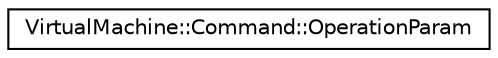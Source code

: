 digraph "Graphical Class Hierarchy"
{
  edge [fontname="Helvetica",fontsize="10",labelfontname="Helvetica",labelfontsize="10"];
  node [fontname="Helvetica",fontsize="10",shape=record];
  rankdir="LR";
  Node0 [label="VirtualMachine::Command::OperationParam",height=0.2,width=0.4,color="black", fillcolor="white", style="filled",URL="$unionaworx_1_1lib_1_1expressions_1_1detail_1_1VirtualMachine_1_1Command_1_1OperationParam.html"];
}

